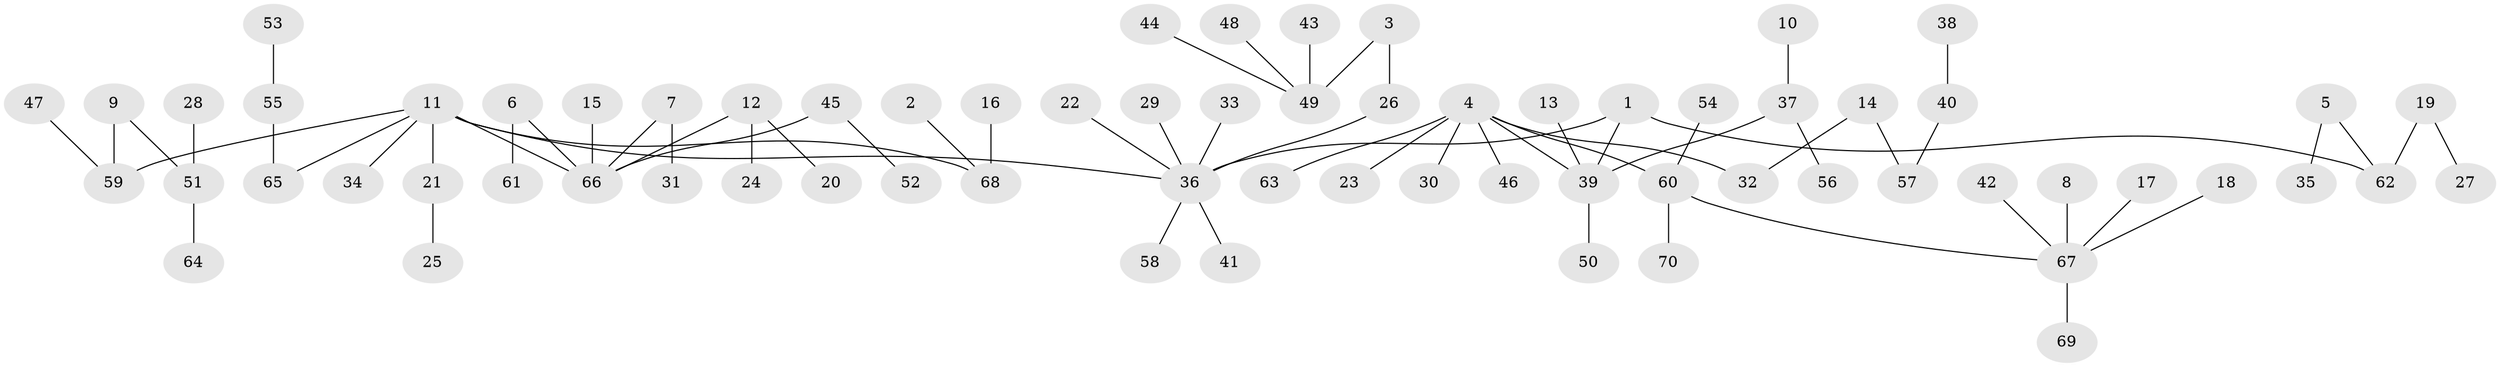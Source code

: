 // original degree distribution, {4: 0.050359712230215826, 6: 0.02158273381294964, 9: 0.007194244604316547, 1: 0.5179856115107914, 3: 0.12949640287769784, 5: 0.02158273381294964, 7: 0.014388489208633094, 2: 0.23741007194244604}
// Generated by graph-tools (version 1.1) at 2025/50/03/09/25 03:50:21]
// undirected, 70 vertices, 69 edges
graph export_dot {
graph [start="1"]
  node [color=gray90,style=filled];
  1;
  2;
  3;
  4;
  5;
  6;
  7;
  8;
  9;
  10;
  11;
  12;
  13;
  14;
  15;
  16;
  17;
  18;
  19;
  20;
  21;
  22;
  23;
  24;
  25;
  26;
  27;
  28;
  29;
  30;
  31;
  32;
  33;
  34;
  35;
  36;
  37;
  38;
  39;
  40;
  41;
  42;
  43;
  44;
  45;
  46;
  47;
  48;
  49;
  50;
  51;
  52;
  53;
  54;
  55;
  56;
  57;
  58;
  59;
  60;
  61;
  62;
  63;
  64;
  65;
  66;
  67;
  68;
  69;
  70;
  1 -- 36 [weight=1.0];
  1 -- 39 [weight=1.0];
  1 -- 62 [weight=1.0];
  2 -- 68 [weight=1.0];
  3 -- 26 [weight=1.0];
  3 -- 49 [weight=1.0];
  4 -- 23 [weight=1.0];
  4 -- 30 [weight=1.0];
  4 -- 32 [weight=1.0];
  4 -- 39 [weight=1.0];
  4 -- 46 [weight=1.0];
  4 -- 60 [weight=1.0];
  4 -- 63 [weight=1.0];
  5 -- 35 [weight=1.0];
  5 -- 62 [weight=1.0];
  6 -- 61 [weight=1.0];
  6 -- 66 [weight=1.0];
  7 -- 31 [weight=1.0];
  7 -- 66 [weight=1.0];
  8 -- 67 [weight=1.0];
  9 -- 51 [weight=1.0];
  9 -- 59 [weight=1.0];
  10 -- 37 [weight=1.0];
  11 -- 21 [weight=1.0];
  11 -- 34 [weight=1.0];
  11 -- 36 [weight=1.0];
  11 -- 59 [weight=1.0];
  11 -- 65 [weight=1.0];
  11 -- 66 [weight=1.0];
  11 -- 68 [weight=1.0];
  12 -- 20 [weight=1.0];
  12 -- 24 [weight=1.0];
  12 -- 66 [weight=1.0];
  13 -- 39 [weight=1.0];
  14 -- 32 [weight=1.0];
  14 -- 57 [weight=1.0];
  15 -- 66 [weight=1.0];
  16 -- 68 [weight=1.0];
  17 -- 67 [weight=1.0];
  18 -- 67 [weight=1.0];
  19 -- 27 [weight=1.0];
  19 -- 62 [weight=1.0];
  21 -- 25 [weight=1.0];
  22 -- 36 [weight=1.0];
  26 -- 36 [weight=1.0];
  28 -- 51 [weight=1.0];
  29 -- 36 [weight=1.0];
  33 -- 36 [weight=1.0];
  36 -- 41 [weight=1.0];
  36 -- 58 [weight=1.0];
  37 -- 39 [weight=1.0];
  37 -- 56 [weight=1.0];
  38 -- 40 [weight=1.0];
  39 -- 50 [weight=1.0];
  40 -- 57 [weight=1.0];
  42 -- 67 [weight=1.0];
  43 -- 49 [weight=1.0];
  44 -- 49 [weight=1.0];
  45 -- 52 [weight=1.0];
  45 -- 66 [weight=1.0];
  47 -- 59 [weight=1.0];
  48 -- 49 [weight=1.0];
  51 -- 64 [weight=1.0];
  53 -- 55 [weight=1.0];
  54 -- 60 [weight=1.0];
  55 -- 65 [weight=1.0];
  60 -- 67 [weight=1.0];
  60 -- 70 [weight=1.0];
  67 -- 69 [weight=1.0];
}
